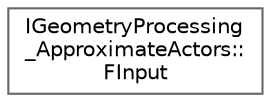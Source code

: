 digraph "Graphical Class Hierarchy"
{
 // INTERACTIVE_SVG=YES
 // LATEX_PDF_SIZE
  bgcolor="transparent";
  edge [fontname=Helvetica,fontsize=10,labelfontname=Helvetica,labelfontsize=10];
  node [fontname=Helvetica,fontsize=10,shape=box,height=0.2,width=0.4];
  rankdir="LR";
  Node0 [id="Node000000",label="IGeometryProcessing\l_ApproximateActors::\lFInput",height=0.2,width=0.4,color="grey40", fillcolor="white", style="filled",URL="$d3/dad/structIGeometryProcessing__ApproximateActors_1_1FInput.html",tooltip="Input to approximate, as actors and/or components."];
}
